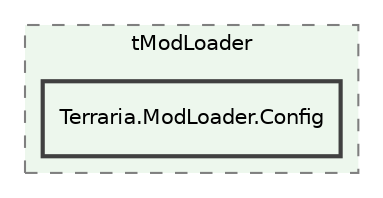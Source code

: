 digraph "D:/Documents/My Games/Terraria/Modding/tModLoader/patches/tModLoader/Terraria.ModLoader.Config"
{
 // LATEX_PDF_SIZE
  edge [fontname="Helvetica",fontsize="10",labelfontname="Helvetica",labelfontsize="10"];
  node [fontname="Helvetica",fontsize="10",shape=record];
  compound=true
  subgraph clusterdir_33550c180f9cedd6db1017f362610614 {
    graph [ bgcolor="#edf7ed", pencolor="grey50", style="filled,dashed,", label="tModLoader", fontname="Helvetica", fontsize="10", URL="dir_33550c180f9cedd6db1017f362610614.html"]
  dir_95e31f3f5d6a475696026a3990020e73 [shape=box, label="Terraria.ModLoader.Config", style="filled,bold,", fillcolor="#edf7ed", color="grey25", URL="dir_95e31f3f5d6a475696026a3990020e73.html"];
  }
}
